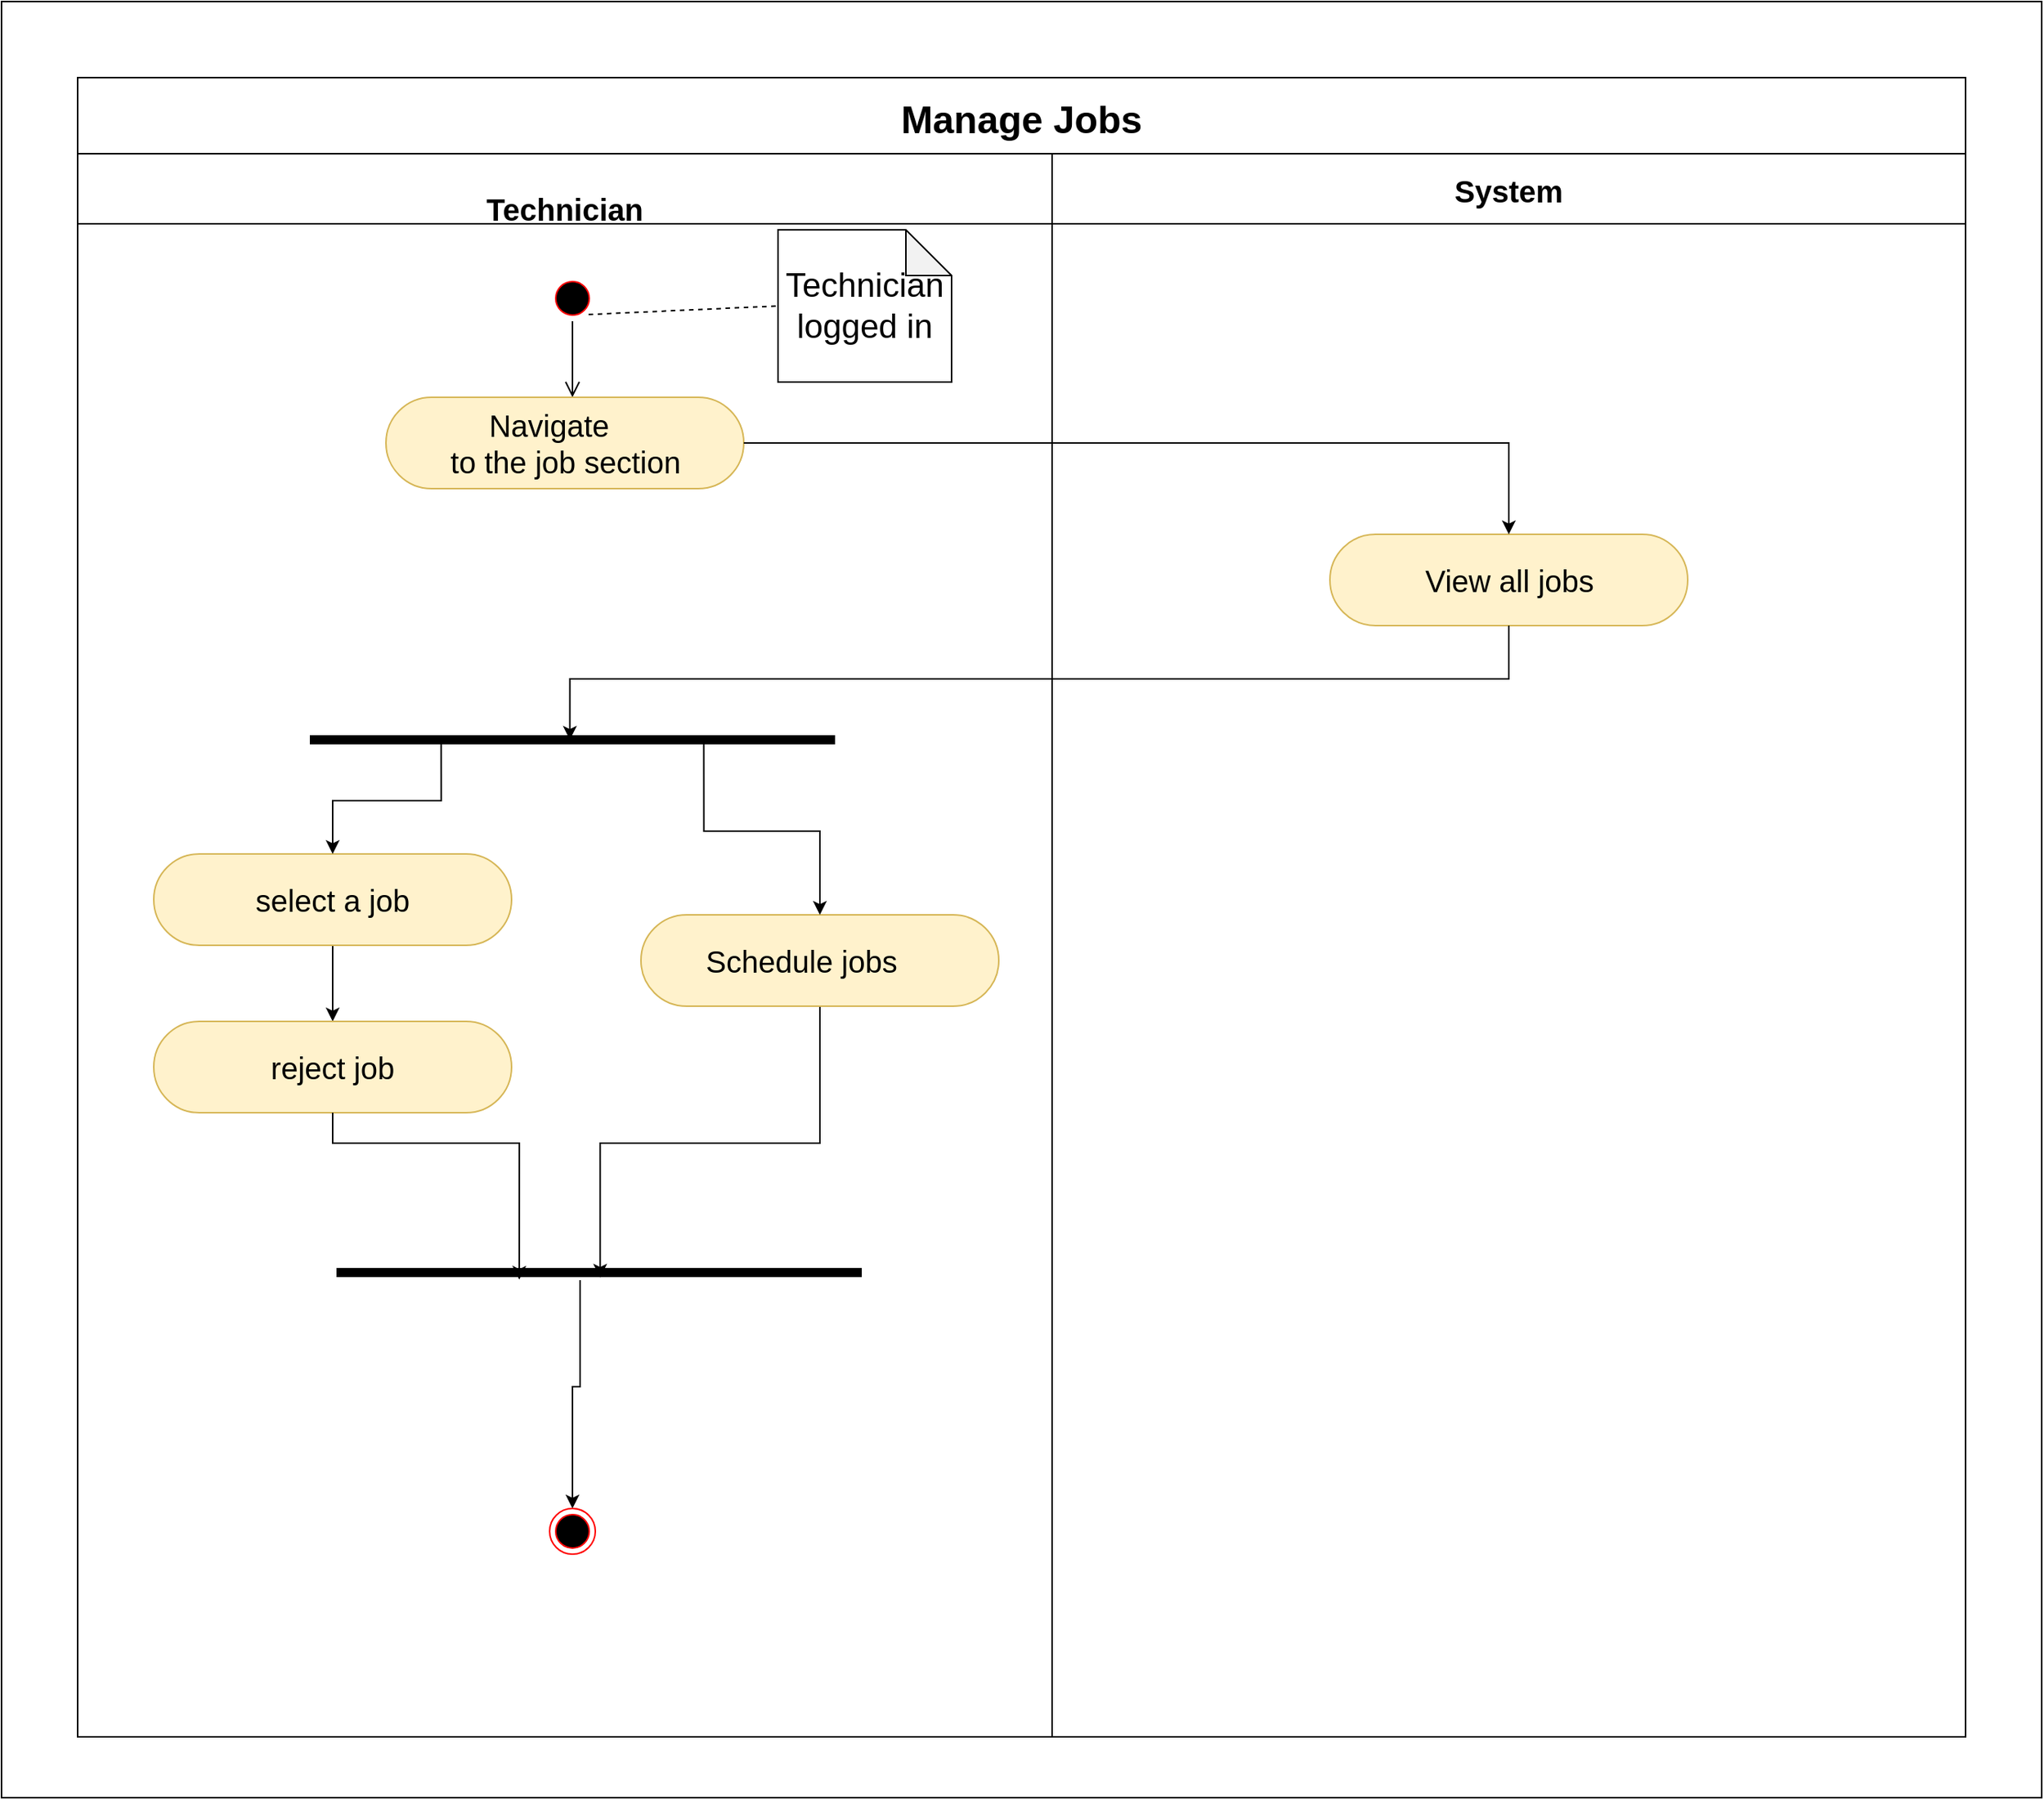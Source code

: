 <mxfile version="20.3.0" type="google"><diagram id="nf-UO269DYrzn9BNZfKX" name="Page-1"><mxGraphModel grid="1" page="1" gridSize="10" guides="1" tooltips="1" connect="1" arrows="1" fold="1" pageScale="1" pageWidth="827" pageHeight="1169" math="0" shadow="0"><root><mxCell id="0"/><mxCell id="1" parent="0"/><mxCell id="tjTAEbLmH3ddsxXj4Gk5-1" value="Manage Jobs" style="swimlane;childLayout=stackLayout;resizeParent=1;resizeParentMax=0;startSize=50;fontSize=25;swimlaneFillColor=none;fillColor=default;" vertex="1" parent="1"><mxGeometry x="-370" y="40" width="1240" height="1090" as="geometry"/></mxCell><mxCell id="tjTAEbLmH3ddsxXj4Gk5-2" value="&#10;Technician" style="swimlane;startSize=46;fontSize=20;" vertex="1" parent="tjTAEbLmH3ddsxXj4Gk5-1"><mxGeometry y="50" width="640" height="1040" as="geometry"><mxRectangle y="36" width="50" height="1234" as="alternateBounds"/></mxGeometry></mxCell><mxCell id="tjTAEbLmH3ddsxXj4Gk5-25" value="" style="ellipse;html=1;shape=startState;fillColor=#000000;strokeColor=#ff0000;fontSize=20;" vertex="1" parent="tjTAEbLmH3ddsxXj4Gk5-2"><mxGeometry x="310" y="80" width="30" height="30" as="geometry"/></mxCell><mxCell id="tjTAEbLmH3ddsxXj4Gk5-26" value="" style="edgeStyle=orthogonalEdgeStyle;html=1;verticalAlign=bottom;endArrow=open;endSize=8;strokeColor=#000000;rounded=0;fontSize=20;exitX=0.5;exitY=1;exitDx=0;exitDy=0;" edge="1" parent="tjTAEbLmH3ddsxXj4Gk5-2" source="tjTAEbLmH3ddsxXj4Gk5-25"><mxGeometry relative="1" as="geometry"><mxPoint x="325" y="160" as="targetPoint"/><mxPoint x="705" y="100" as="sourcePoint"/></mxGeometry></mxCell><mxCell id="tjTAEbLmH3ddsxXj4Gk5-37" value="&lt;p style=&quot;text-indent:-.25in;mso-list:l0 level1 lfo1&quot; class=&quot;MsoListParagraph&quot;&gt;&lt;span style=&quot;font-variant-numeric: normal; font-variant-east-asian: normal; font-stretch: normal; font-size: 7pt; line-height: normal; font-family: &amp;quot;Times New Roman&amp;quot;;&quot;&gt;&amp;nbsp;&lt;/span&gt;Navigate&lt;br&gt;to the job section&lt;/p&gt;" style="rounded=1;whiteSpace=wrap;html=1;fontSize=20;arcSize=50;fillColor=#fff2cc;strokeColor=#d6b656;" vertex="1" parent="tjTAEbLmH3ddsxXj4Gk5-2"><mxGeometry x="202.5" y="160" width="235" height="60" as="geometry"/></mxCell><mxCell id="tjTAEbLmH3ddsxXj4Gk5-38" value="Technician logged in" style="shape=note;whiteSpace=wrap;html=1;backgroundOutline=1;darkOpacity=0.05;fontSize=22;" vertex="1" parent="tjTAEbLmH3ddsxXj4Gk5-2"><mxGeometry x="460" y="50" width="114" height="100" as="geometry"/></mxCell><mxCell id="tjTAEbLmH3ddsxXj4Gk5-39" value="" style="endArrow=none;dashed=1;html=1;rounded=0;exitX=1;exitY=1;exitDx=0;exitDy=0;entryX=0;entryY=0.5;entryDx=0;entryDy=0;entryPerimeter=0;fontSize=22;" edge="1" parent="tjTAEbLmH3ddsxXj4Gk5-2" source="tjTAEbLmH3ddsxXj4Gk5-25" target="tjTAEbLmH3ddsxXj4Gk5-38"><mxGeometry width="50" height="50" relative="1" as="geometry"><mxPoint x="282.5" y="110" as="sourcePoint"/><mxPoint x="-6311.5" y="-138" as="targetPoint"/></mxGeometry></mxCell><mxCell id="yvzhKhNmbl9atSYV1BQq-9" style="edgeStyle=orthogonalEdgeStyle;rounded=0;orthogonalLoop=1;jettySize=auto;html=1;exitX=0.5;exitY=1;exitDx=0;exitDy=0;" edge="1" parent="tjTAEbLmH3ddsxXj4Gk5-2" source="tjTAEbLmH3ddsxXj4Gk5-41" target="yvzhKhNmbl9atSYV1BQq-8"><mxGeometry relative="1" as="geometry"/></mxCell><mxCell id="tjTAEbLmH3ddsxXj4Gk5-41" value="&lt;span&gt;select a job&lt;/span&gt;" style="rounded=1;whiteSpace=wrap;html=1;fontSize=20;arcSize=50;fillColor=#fff2cc;strokeColor=#d6b656;" vertex="1" parent="tjTAEbLmH3ddsxXj4Gk5-2"><mxGeometry x="50" y="460" width="235" height="60" as="geometry"/></mxCell><mxCell id="yvzhKhNmbl9atSYV1BQq-10" style="edgeStyle=orthogonalEdgeStyle;rounded=0;orthogonalLoop=1;jettySize=auto;html=1;exitX=0.5;exitY=1;exitDx=0;exitDy=0;entryX=0.502;entryY=0.833;entryDx=0;entryDy=0;entryPerimeter=0;" edge="1" parent="tjTAEbLmH3ddsxXj4Gk5-2" source="yvzhKhNmbl9atSYV1BQq-2" target="yvzhKhNmbl9atSYV1BQq-7"><mxGeometry relative="1" as="geometry"><Array as="points"><mxPoint x="487" y="650"/><mxPoint x="343" y="650"/></Array></mxGeometry></mxCell><mxCell id="yvzhKhNmbl9atSYV1BQq-2" value="&lt;p style=&quot;text-indent:-.25in;mso-list:l0 level1 lfo1&quot; class=&quot;MsoListParagraph&quot;&gt;&lt;span&gt;Schedule jobs&lt;/span&gt;&lt;br&gt;&lt;/p&gt;" style="rounded=1;whiteSpace=wrap;html=1;fontSize=20;arcSize=50;fillColor=#fff2cc;strokeColor=#d6b656;" vertex="1" parent="tjTAEbLmH3ddsxXj4Gk5-2"><mxGeometry x="370" y="500" width="235" height="60" as="geometry"/></mxCell><mxCell id="yvzhKhNmbl9atSYV1BQq-5" style="edgeStyle=orthogonalEdgeStyle;rounded=0;orthogonalLoop=1;jettySize=auto;html=1;exitX=0.25;exitY=0.5;exitDx=0;exitDy=0;exitPerimeter=0;entryX=0.5;entryY=0;entryDx=0;entryDy=0;" edge="1" parent="tjTAEbLmH3ddsxXj4Gk5-2" source="yvzhKhNmbl9atSYV1BQq-4" target="tjTAEbLmH3ddsxXj4Gk5-41"><mxGeometry relative="1" as="geometry"/></mxCell><mxCell id="yvzhKhNmbl9atSYV1BQq-6" style="edgeStyle=orthogonalEdgeStyle;rounded=0;orthogonalLoop=1;jettySize=auto;html=1;exitX=0.75;exitY=0.5;exitDx=0;exitDy=0;exitPerimeter=0;entryX=0.5;entryY=0;entryDx=0;entryDy=0;" edge="1" parent="tjTAEbLmH3ddsxXj4Gk5-2" source="yvzhKhNmbl9atSYV1BQq-4" target="yvzhKhNmbl9atSYV1BQq-2"><mxGeometry relative="1" as="geometry"/></mxCell><mxCell id="yvzhKhNmbl9atSYV1BQq-4" value="" style="shape=line;html=1;strokeWidth=6;strokeColor=#000000;fontSize=20;verticalAlign=bottom;" vertex="1" parent="tjTAEbLmH3ddsxXj4Gk5-2"><mxGeometry x="152.5" y="380" width="345" height="10" as="geometry"/></mxCell><mxCell id="yvzhKhNmbl9atSYV1BQq-13" style="edgeStyle=orthogonalEdgeStyle;rounded=0;orthogonalLoop=1;jettySize=auto;html=1;entryX=0.5;entryY=1;entryDx=0;entryDy=0;" edge="1" parent="tjTAEbLmH3ddsxXj4Gk5-2" source="yvzhKhNmbl9atSYV1BQq-7" target="tjTAEbLmH3ddsxXj4Gk5-34"><mxGeometry relative="1" as="geometry"><Array as="points"><mxPoint x="330" y="810"/><mxPoint x="325" y="810"/></Array></mxGeometry></mxCell><mxCell id="yvzhKhNmbl9atSYV1BQq-7" value="" style="shape=line;html=1;strokeWidth=6;strokeColor=#000000;fontSize=20;verticalAlign=bottom;" vertex="1" parent="tjTAEbLmH3ddsxXj4Gk5-2"><mxGeometry x="170" y="730" width="345" height="10" as="geometry"/></mxCell><mxCell id="yvzhKhNmbl9atSYV1BQq-8" value="reject job" style="rounded=1;whiteSpace=wrap;html=1;fontSize=20;arcSize=50;fillColor=#fff2cc;strokeColor=#d6b656;" vertex="1" parent="tjTAEbLmH3ddsxXj4Gk5-2"><mxGeometry x="50" y="570" width="235" height="60" as="geometry"/></mxCell><mxCell id="yvzhKhNmbl9atSYV1BQq-11" style="edgeStyle=orthogonalEdgeStyle;rounded=0;orthogonalLoop=1;jettySize=auto;html=1;exitX=0.5;exitY=1;exitDx=0;exitDy=0;entryX=0.348;entryY=0.967;entryDx=0;entryDy=0;entryPerimeter=0;" edge="1" parent="tjTAEbLmH3ddsxXj4Gk5-2" source="yvzhKhNmbl9atSYV1BQq-8" target="yvzhKhNmbl9atSYV1BQq-7"><mxGeometry relative="1" as="geometry"><mxPoint x="340" y="710" as="targetPoint"/><Array as="points"><mxPoint x="167" y="650"/><mxPoint x="290" y="650"/></Array></mxGeometry></mxCell><mxCell id="tjTAEbLmH3ddsxXj4Gk5-34" value="" style="ellipse;html=1;shape=endState;fillColor=#000000;strokeColor=#ff0000;fontSize=20;direction=west;" vertex="1" parent="tjTAEbLmH3ddsxXj4Gk5-2"><mxGeometry x="310" y="890" width="30" height="30" as="geometry"/></mxCell><mxCell id="tjTAEbLmH3ddsxXj4Gk5-22" value="System" style="swimlane;startSize=46;fontSize=20;gradientColor=none;strokeColor=#000000;" vertex="1" parent="tjTAEbLmH3ddsxXj4Gk5-1"><mxGeometry x="640" y="50" width="600" height="1040" as="geometry"/></mxCell><mxCell id="tjTAEbLmH3ddsxXj4Gk5-24" value="View all jobs" style="rounded=1;whiteSpace=wrap;html=1;fontSize=20;arcSize=50;fillColor=#fff2cc;strokeColor=#d6b656;" vertex="1" parent="tjTAEbLmH3ddsxXj4Gk5-22"><mxGeometry x="182.5" y="250" width="235" height="60" as="geometry"/></mxCell><mxCell id="tjTAEbLmH3ddsxXj4Gk5-40" style="edgeStyle=orthogonalEdgeStyle;rounded=0;orthogonalLoop=1;jettySize=auto;html=1;exitX=1;exitY=0.5;exitDx=0;exitDy=0;entryX=0.5;entryY=0;entryDx=0;entryDy=0;" edge="1" parent="tjTAEbLmH3ddsxXj4Gk5-1" source="tjTAEbLmH3ddsxXj4Gk5-37" target="tjTAEbLmH3ddsxXj4Gk5-24"><mxGeometry relative="1" as="geometry"><mxPoint x="880" y="290" as="targetPoint"/></mxGeometry></mxCell><mxCell id="tjTAEbLmH3ddsxXj4Gk5-42" style="edgeStyle=orthogonalEdgeStyle;rounded=0;orthogonalLoop=1;jettySize=auto;html=1;exitX=0.5;exitY=1;exitDx=0;exitDy=0;entryX=0.495;entryY=0.5;entryDx=0;entryDy=0;entryPerimeter=0;" edge="1" parent="tjTAEbLmH3ddsxXj4Gk5-1" source="tjTAEbLmH3ddsxXj4Gk5-24" target="yvzhKhNmbl9atSYV1BQq-4"><mxGeometry relative="1" as="geometry"/></mxCell><mxCell id="tjTAEbLmH3ddsxXj4Gk5-35" value="" style="rounded=0;whiteSpace=wrap;html=1;fillColor=none;" vertex="1" parent="1"><mxGeometry x="-420" y="-10" width="1340" height="1180" as="geometry"/></mxCell></root></mxGraphModel></diagram></mxfile>